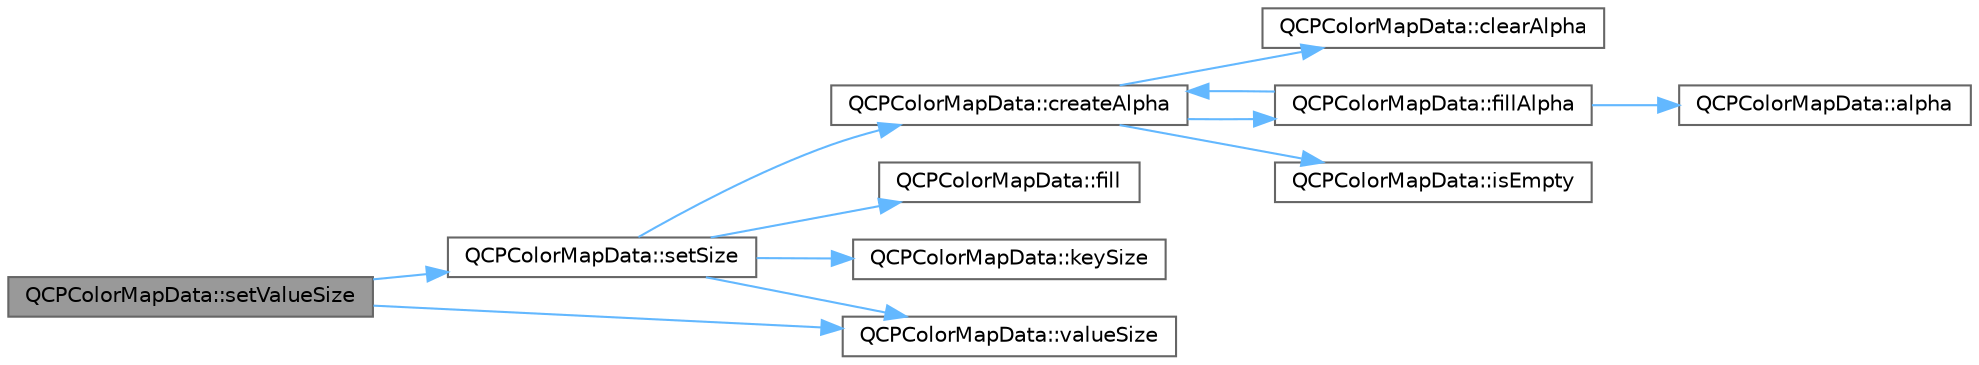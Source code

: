 digraph "QCPColorMapData::setValueSize"
{
 // LATEX_PDF_SIZE
  bgcolor="transparent";
  edge [fontname=Helvetica,fontsize=10,labelfontname=Helvetica,labelfontsize=10];
  node [fontname=Helvetica,fontsize=10,shape=box,height=0.2,width=0.4];
  rankdir="LR";
  Node1 [label="QCPColorMapData::setValueSize",height=0.2,width=0.4,color="gray40", fillcolor="grey60", style="filled", fontcolor="black",tooltip=" "];
  Node1 -> Node2 [color="steelblue1",style="solid"];
  Node2 [label="QCPColorMapData::setSize",height=0.2,width=0.4,color="grey40", fillcolor="white", style="filled",URL="$class_q_c_p_color_map_data.html#a0d9ff35c299d0478b682bfbcdd9c097e",tooltip=" "];
  Node2 -> Node3 [color="steelblue1",style="solid"];
  Node3 [label="QCPColorMapData::createAlpha",height=0.2,width=0.4,color="grey40", fillcolor="white", style="filled",URL="$class_q_c_p_color_map_data.html#a42c2b1c303683515fa4de4c551f54441",tooltip=" "];
  Node3 -> Node4 [color="steelblue1",style="solid"];
  Node4 [label="QCPColorMapData::clearAlpha",height=0.2,width=0.4,color="grey40", fillcolor="white", style="filled",URL="$class_q_c_p_color_map_data.html#a14d08b9c3720cd719400079b86d3906b",tooltip=" "];
  Node3 -> Node5 [color="steelblue1",style="solid"];
  Node5 [label="QCPColorMapData::fillAlpha",height=0.2,width=0.4,color="grey40", fillcolor="white", style="filled",URL="$class_q_c_p_color_map_data.html#a93e2a549d7702bc849cd48a585294657",tooltip=" "];
  Node5 -> Node6 [color="steelblue1",style="solid"];
  Node6 [label="QCPColorMapData::alpha",height=0.2,width=0.4,color="grey40", fillcolor="white", style="filled",URL="$class_q_c_p_color_map_data.html#a4f7e6b7a97017400cbbd46f0660e68ea",tooltip=" "];
  Node5 -> Node3 [color="steelblue1",style="solid"];
  Node3 -> Node7 [color="steelblue1",style="solid"];
  Node7 [label="QCPColorMapData::isEmpty",height=0.2,width=0.4,color="grey40", fillcolor="white", style="filled",URL="$class_q_c_p_color_map_data.html#aea88cc75a76ca571acf29b2ba8ac970d",tooltip=" "];
  Node2 -> Node8 [color="steelblue1",style="solid"];
  Node8 [label="QCPColorMapData::fill",height=0.2,width=0.4,color="grey40", fillcolor="white", style="filled",URL="$class_q_c_p_color_map_data.html#a350f783260eb9b5de5c7b5e0d5d3e3c2",tooltip=" "];
  Node2 -> Node9 [color="steelblue1",style="solid"];
  Node9 [label="QCPColorMapData::keySize",height=0.2,width=0.4,color="grey40", fillcolor="white", style="filled",URL="$class_q_c_p_color_map_data.html#abbda4d28de97aedce1e6e6f008a0a1f7",tooltip=" "];
  Node2 -> Node10 [color="steelblue1",style="solid"];
  Node10 [label="QCPColorMapData::valueSize",height=0.2,width=0.4,color="grey40", fillcolor="white", style="filled",URL="$class_q_c_p_color_map_data.html#a8510cafea24645bbb62b5e0bfc43209f",tooltip=" "];
  Node1 -> Node10 [color="steelblue1",style="solid"];
}
